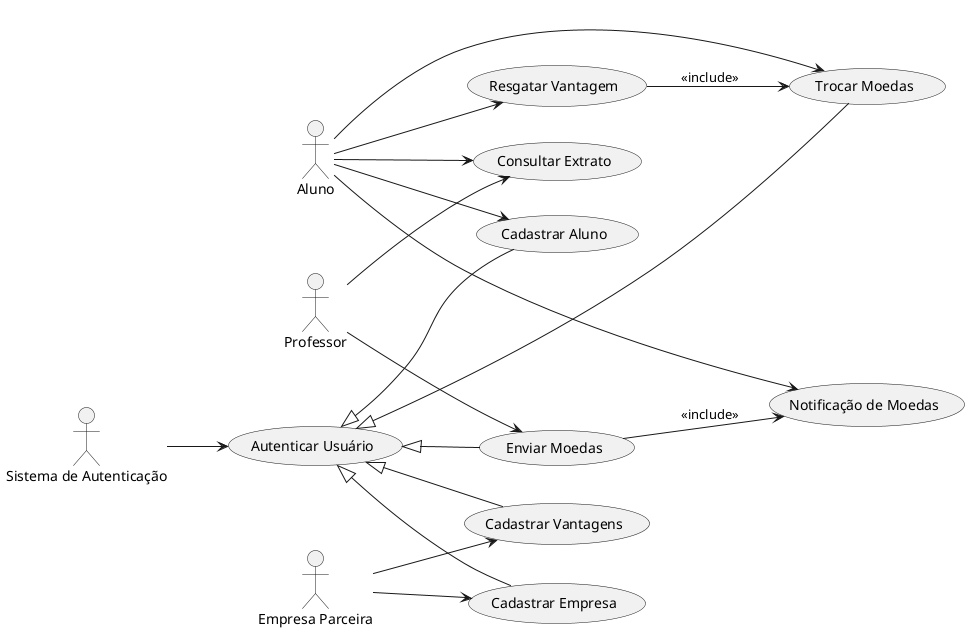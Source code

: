 @startuml
left to right direction

actor "Aluno" as aluno
actor "Professor" as professor
actor "Empresa Parceira" as empresa
actor "Sistema de Autenticação" as auth

usecase "Cadastrar Aluno" as UC01
usecase "Consultar Extrato" as UC02
usecase "Trocar Moedas" as UC04
usecase "Notificação de Moedas" as UC05
usecase "Cadastrar Vantagens" as UC06
usecase "Resgatar Vantagem" as UC07
usecase "Enviar Moedas" as UC08
usecase "Cadastrar Empresa" as UC09
usecase "Autenticar Usuário" as UC10

aluno --> UC01
aluno --> UC02
aluno --> UC04
aluno --> UC05
aluno --> UC07
professor --> UC02
professor --> UC08
empresa --> UC06
empresa --> UC09
UC10 <|-- UC01
UC10 <|-- UC08
UC10 <|-- UC04
UC10 <|-- UC06
UC10 <|-- UC09
auth --> UC10

UC08 --> UC05 : <<include>>
UC07 --> UC04 : <<include>>

@enduml
